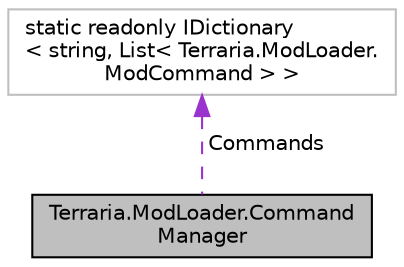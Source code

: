 digraph "Terraria.ModLoader.CommandManager"
{
  edge [fontname="Helvetica",fontsize="10",labelfontname="Helvetica",labelfontsize="10"];
  node [fontname="Helvetica",fontsize="10",shape=record];
  Node1 [label="Terraria.ModLoader.Command\lManager",height=0.2,width=0.4,color="black", fillcolor="grey75", style="filled", fontcolor="black"];
  Node2 -> Node1 [dir="back",color="darkorchid3",fontsize="10",style="dashed",label=" Commands" ,fontname="Helvetica"];
  Node2 [label="static readonly IDictionary\l\< string, List\< Terraria.ModLoader.\lModCommand \> \>",height=0.2,width=0.4,color="grey75", fillcolor="white", style="filled"];
}
